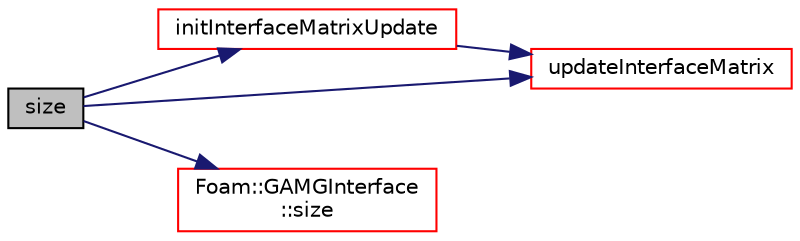 digraph "size"
{
  bgcolor="transparent";
  edge [fontname="Helvetica",fontsize="10",labelfontname="Helvetica",labelfontsize="10"];
  node [fontname="Helvetica",fontsize="10",shape=record];
  rankdir="LR";
  Node1 [label="size",height=0.2,width=0.4,color="black", fillcolor="grey75", style="filled", fontcolor="black"];
  Node1 -> Node2 [color="midnightblue",fontsize="10",style="solid",fontname="Helvetica"];
  Node2 [label="initInterfaceMatrixUpdate",height=0.2,width=0.4,color="red",URL="$a01994.html#a4afc5b4a99526f37d221c1caad0df0b4",tooltip="Initialise neighbour matrix update. "];
  Node2 -> Node3 [color="midnightblue",fontsize="10",style="solid",fontname="Helvetica"];
  Node3 [label="updateInterfaceMatrix",height=0.2,width=0.4,color="red",URL="$a01994.html#a3b5b6785a1111fdddd5e701dbf498a34",tooltip="Update result field based on interface functionality. "];
  Node1 -> Node4 [color="midnightblue",fontsize="10",style="solid",fontname="Helvetica"];
  Node4 [label="Foam::GAMGInterface\l::size",height=0.2,width=0.4,color="red",URL="$a00899.html#aefe0792b5b0175e6022a92a906fdf053",tooltip="Return size. "];
  Node1 -> Node3 [color="midnightblue",fontsize="10",style="solid",fontname="Helvetica"];
}
